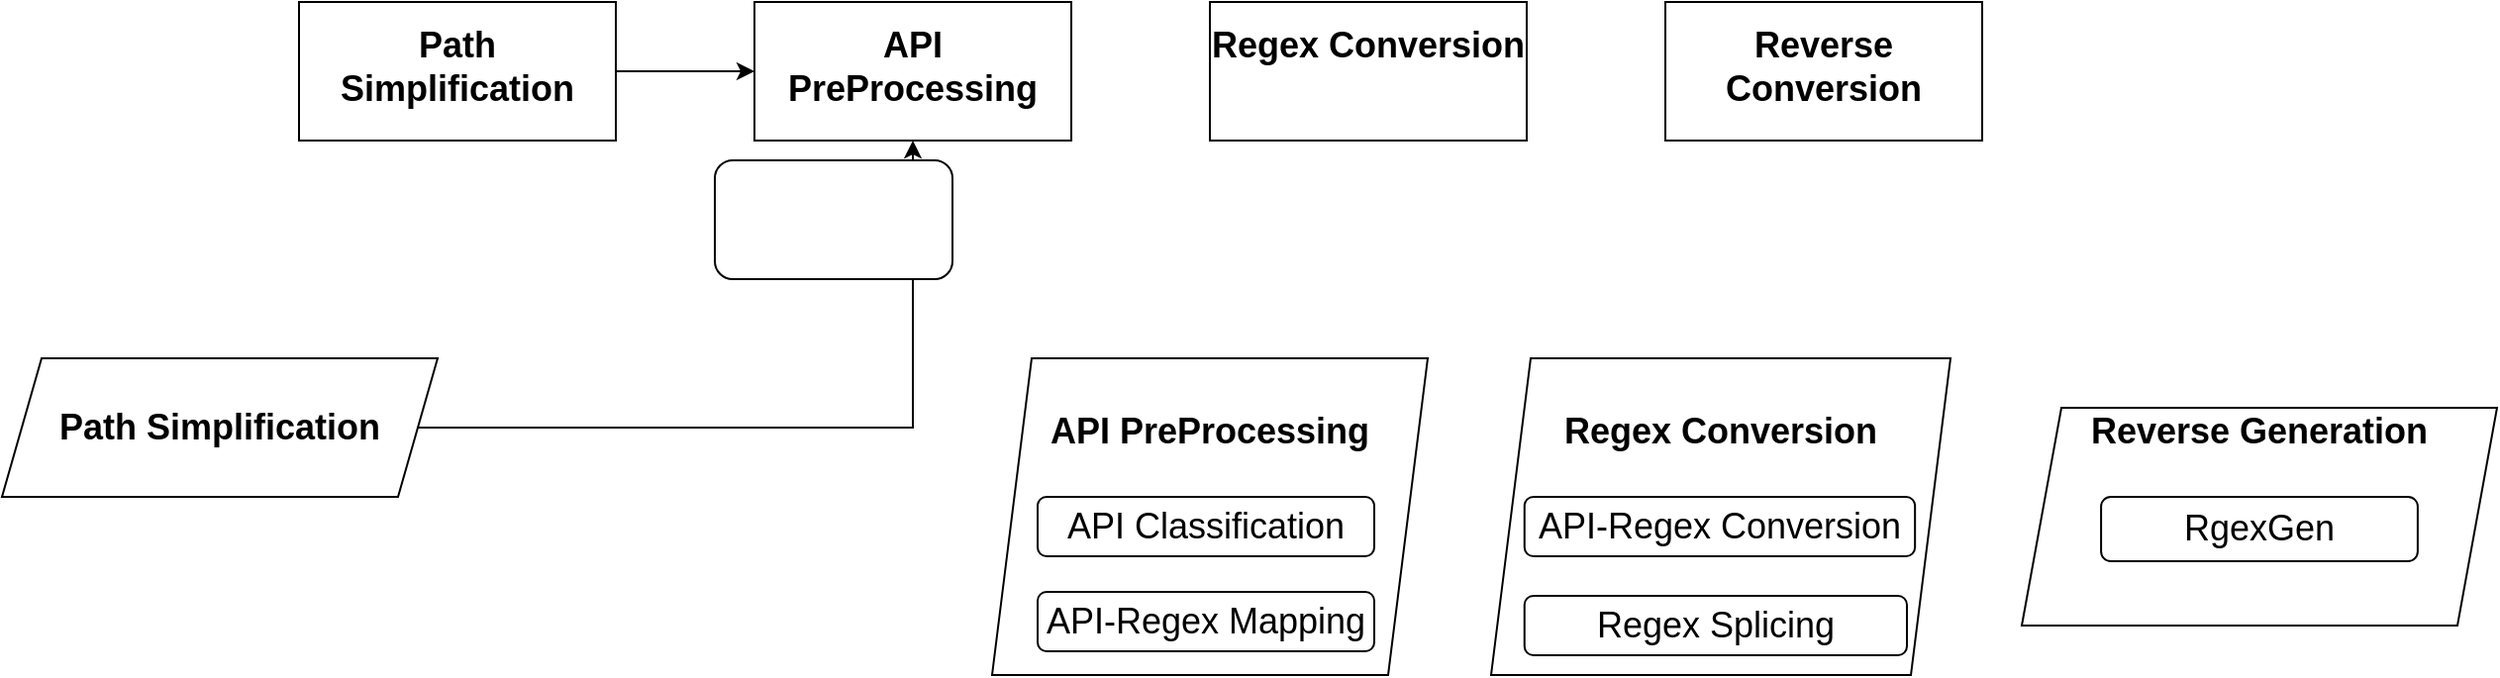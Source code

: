 <mxfile version="16.6.1" type="github">
  <diagram name="Page-1" id="929967ad-93f9-6ef4-fab6-5d389245f69c">
    <mxGraphModel dx="1929" dy="1106" grid="1" gridSize="10" guides="1" tooltips="1" connect="1" arrows="1" fold="1" page="1" pageScale="1.5" pageWidth="1169" pageHeight="826" background="none" math="0" shadow="0">
      <root>
        <mxCell id="0" style=";html=1;" />
        <mxCell id="1" style=";html=1;" parent="0" />
        <mxCell id="1672d66443f91eb5-13" style="edgeStyle=orthogonalEdgeStyle;rounded=0;html=1;jettySize=auto;orthogonalLoop=1;endArrow=circlePlus;endFill=0;" parent="1" source="1672d66443f91eb5-4" edge="1">
          <mxGeometry relative="1" as="geometry">
            <Array as="points">
              <mxPoint x="477" y="485" />
              <mxPoint x="517" y="485" />
            </Array>
            <mxPoint x="517" y="445.0" as="targetPoint" />
          </mxGeometry>
        </mxCell>
        <mxCell id="1672d66443f91eb5-15" style="edgeStyle=orthogonalEdgeStyle;rounded=0;html=1;endArrow=circlePlus;endFill=0;jettySize=auto;orthogonalLoop=1;" parent="1" source="1672d66443f91eb5-5" edge="1">
          <mxGeometry relative="1" as="geometry">
            <Array as="points">
              <mxPoint x="717" y="485" />
              <mxPoint x="517" y="485" />
            </Array>
            <mxPoint x="517" y="445.0" as="targetPoint" />
          </mxGeometry>
        </mxCell>
        <mxCell id="1672d66443f91eb5-16" style="edgeStyle=orthogonalEdgeStyle;rounded=0;html=1;endArrow=circlePlus;endFill=0;jettySize=auto;orthogonalLoop=1;entryX=0.25;entryY=1;" parent="1" source="1672d66443f91eb5-7" edge="1">
          <mxGeometry relative="1" as="geometry">
            <Array as="points">
              <mxPoint x="627" y="635" />
              <mxPoint x="677" y="635" />
            </Array>
            <mxPoint x="677" y="605.0" as="targetPoint" />
          </mxGeometry>
        </mxCell>
        <mxCell id="1672d66443f91eb5-17" style="edgeStyle=orthogonalEdgeStyle;rounded=0;html=1;endArrow=circlePlus;endFill=0;jettySize=auto;orthogonalLoop=1;entryX=0.5;entryY=1;" parent="1" source="1672d66443f91eb5-8" edge="1">
          <mxGeometry relative="1" as="geometry">
            <Array as="points">
              <mxPoint x="817" y="635" />
              <mxPoint x="717" y="635" />
            </Array>
            <mxPoint x="717" y="605.0" as="targetPoint" />
          </mxGeometry>
        </mxCell>
        <mxCell id="cCspnFSM4ksfWUjLRAov-4" style="edgeStyle=orthogonalEdgeStyle;rounded=0;orthogonalLoop=1;jettySize=auto;html=1;entryX=0;entryY=0.5;entryDx=0;entryDy=0;fontSize=18;" edge="1" parent="1" source="1672d66443f91eb5-9" target="cCspnFSM4ksfWUjLRAov-1">
          <mxGeometry relative="1" as="geometry" />
        </mxCell>
        <mxCell id="1672d66443f91eb5-9" value="&lt;p&gt;&lt;font style=&quot;font-size: 18px&quot;&gt;Path Simplification&lt;/font&gt;&lt;/p&gt;" style="shape=rect;html=1;overflow=fill;whiteSpace=wrap;align=center;fontStyle=1" parent="1" vertex="1">
          <mxGeometry x="410" y="290" width="160" height="70" as="geometry" />
        </mxCell>
        <mxCell id="cCspnFSM4ksfWUjLRAov-1" value="&lt;p&gt;&lt;font style=&quot;font-size: 18px&quot;&gt;API PreProcessing&lt;/font&gt;&lt;/p&gt;" style="shape=rect;html=1;overflow=fill;whiteSpace=wrap;align=center;fontStyle=1" vertex="1" parent="1">
          <mxGeometry x="640" y="290" width="160" height="70" as="geometry" />
        </mxCell>
        <mxCell id="cCspnFSM4ksfWUjLRAov-2" value="&lt;p&gt;&lt;font style=&quot;font-size: 18px&quot;&gt;Regex Conversion&lt;/font&gt;&lt;/p&gt;" style="shape=rect;html=1;overflow=fill;whiteSpace=wrap;align=center;fontStyle=1" vertex="1" parent="1">
          <mxGeometry x="870" y="290" width="160" height="70" as="geometry" />
        </mxCell>
        <mxCell id="cCspnFSM4ksfWUjLRAov-3" value="&lt;p&gt;&lt;font style=&quot;font-size: 18px&quot;&gt;Reverse Conversion&lt;/font&gt;&lt;/p&gt;" style="shape=rect;html=1;overflow=fill;whiteSpace=wrap;align=center;fontStyle=1" vertex="1" parent="1">
          <mxGeometry x="1100" y="290" width="160" height="70" as="geometry" />
        </mxCell>
        <mxCell id="cCspnFSM4ksfWUjLRAov-6" style="edgeStyle=orthogonalEdgeStyle;rounded=0;orthogonalLoop=1;jettySize=auto;html=1;fontSize=18;entryX=0.5;entryY=1;entryDx=0;entryDy=0;" edge="1" parent="1" source="cCspnFSM4ksfWUjLRAov-5" target="cCspnFSM4ksfWUjLRAov-1">
          <mxGeometry relative="1" as="geometry">
            <mxPoint x="490" y="360.0" as="targetPoint" />
          </mxGeometry>
        </mxCell>
        <mxCell id="cCspnFSM4ksfWUjLRAov-5" value="&lt;span style=&quot;font-weight: 700&quot;&gt;Path Simplification&lt;/span&gt;" style="shape=parallelogram;perimeter=parallelogramPerimeter;whiteSpace=wrap;html=1;fixedSize=1;fontSize=18;" vertex="1" parent="1">
          <mxGeometry x="260" y="470" width="220" height="70" as="geometry" />
        </mxCell>
        <mxCell id="cCspnFSM4ksfWUjLRAov-9" value="" style="rounded=1;whiteSpace=wrap;html=1;fontSize=18;" vertex="1" parent="1">
          <mxGeometry x="620" y="370" width="120" height="60" as="geometry" />
        </mxCell>
        <mxCell id="cCspnFSM4ksfWUjLRAov-12" value="" style="group" vertex="1" connectable="0" parent="1">
          <mxGeometry x="760" y="470" width="220" height="160" as="geometry" />
        </mxCell>
        <mxCell id="cCspnFSM4ksfWUjLRAov-13" value="" style="group" vertex="1" connectable="0" parent="cCspnFSM4ksfWUjLRAov-12">
          <mxGeometry width="220" height="160" as="geometry" />
        </mxCell>
        <mxCell id="cCspnFSM4ksfWUjLRAov-7" value="&lt;span style=&quot;font-weight: 700&quot;&gt;&lt;br&gt;API PreProcessing&lt;br&gt;&lt;br&gt;&lt;br&gt;&lt;br&gt;&lt;br&gt;&lt;/span&gt;&lt;br&gt;" style="shape=parallelogram;perimeter=parallelogramPerimeter;whiteSpace=wrap;html=1;fixedSize=1;fontSize=18;" vertex="1" parent="cCspnFSM4ksfWUjLRAov-13">
          <mxGeometry width="220" height="160" as="geometry" />
        </mxCell>
        <mxCell id="cCspnFSM4ksfWUjLRAov-10" value="API Classification" style="rounded=1;whiteSpace=wrap;html=1;fontSize=18;" vertex="1" parent="cCspnFSM4ksfWUjLRAov-13">
          <mxGeometry x="23" y="70" width="170" height="30" as="geometry" />
        </mxCell>
        <mxCell id="cCspnFSM4ksfWUjLRAov-11" value="API-Regex Mapping" style="rounded=1;whiteSpace=wrap;html=1;fontSize=18;" vertex="1" parent="cCspnFSM4ksfWUjLRAov-13">
          <mxGeometry x="23" y="118" width="170" height="30" as="geometry" />
        </mxCell>
        <mxCell id="cCspnFSM4ksfWUjLRAov-14" value="" style="group" vertex="1" connectable="0" parent="1">
          <mxGeometry x="1020" y="470" width="232" height="160" as="geometry" />
        </mxCell>
        <mxCell id="cCspnFSM4ksfWUjLRAov-15" value="" style="group" vertex="1" connectable="0" parent="cCspnFSM4ksfWUjLRAov-14">
          <mxGeometry x="-8" width="232.0" height="160" as="geometry" />
        </mxCell>
        <mxCell id="cCspnFSM4ksfWUjLRAov-16" value="&lt;b&gt;&lt;br&gt;Regex Conversion&lt;br&gt;&lt;br&gt;&lt;br&gt;&lt;br&gt;&lt;br&gt;&lt;br&gt;&lt;/b&gt;" style="shape=parallelogram;perimeter=parallelogramPerimeter;whiteSpace=wrap;html=1;fixedSize=1;fontSize=18;" vertex="1" parent="cCspnFSM4ksfWUjLRAov-15">
          <mxGeometry width="232.0" height="160" as="geometry" />
        </mxCell>
        <mxCell id="cCspnFSM4ksfWUjLRAov-17" value="API-Regex Conversion" style="rounded=1;whiteSpace=wrap;html=1;fontSize=18;" vertex="1" parent="cCspnFSM4ksfWUjLRAov-15">
          <mxGeometry x="16.873" y="70" width="197.2" height="30" as="geometry" />
        </mxCell>
        <mxCell id="cCspnFSM4ksfWUjLRAov-18" value="Regex Splicing" style="rounded=1;whiteSpace=wrap;html=1;fontSize=18;" vertex="1" parent="cCspnFSM4ksfWUjLRAov-15">
          <mxGeometry x="16.87" y="120" width="193.13" height="30" as="geometry" />
        </mxCell>
        <mxCell id="cCspnFSM4ksfWUjLRAov-20" value="" style="group" vertex="1" connectable="0" parent="1">
          <mxGeometry x="1280" y="495" width="240" height="110" as="geometry" />
        </mxCell>
        <mxCell id="cCspnFSM4ksfWUjLRAov-21" value="&lt;b&gt;Reverse Generation&lt;br&gt;&lt;br&gt;&lt;br&gt;&lt;br&gt;&lt;br&gt;&lt;/b&gt;" style="shape=parallelogram;perimeter=parallelogramPerimeter;whiteSpace=wrap;html=1;fixedSize=1;fontSize=18;" vertex="1" parent="cCspnFSM4ksfWUjLRAov-20">
          <mxGeometry width="240" height="110" as="geometry" />
        </mxCell>
        <mxCell id="cCspnFSM4ksfWUjLRAov-23" value="RgexGen" style="rounded=1;whiteSpace=wrap;html=1;fontSize=18;" vertex="1" parent="cCspnFSM4ksfWUjLRAov-20">
          <mxGeometry x="40.05" y="45" width="159.9" height="32.5" as="geometry" />
        </mxCell>
      </root>
    </mxGraphModel>
  </diagram>
</mxfile>
